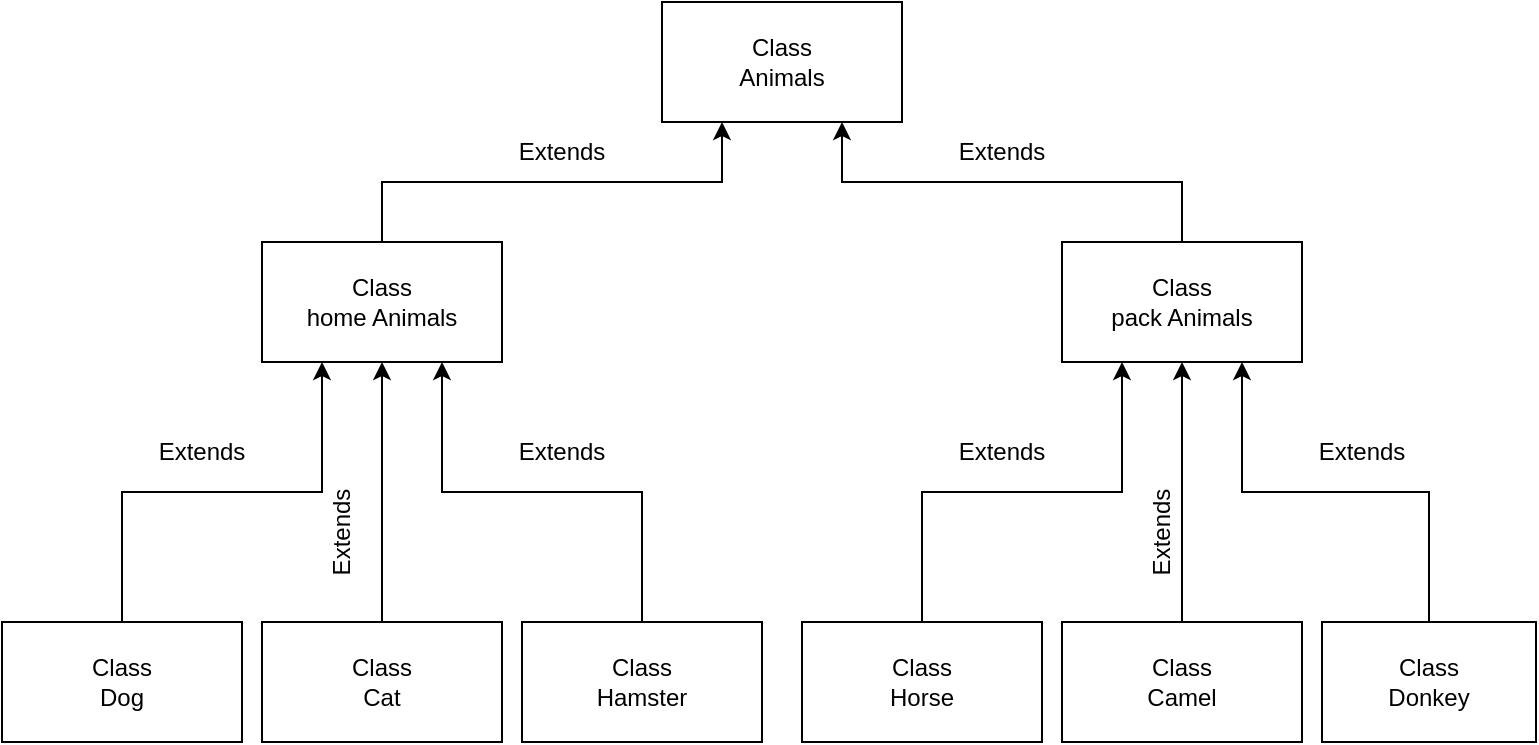 <mxfile version="23.1.5" type="device">
  <diagram name="Страница — 1" id="T3qCZe07DedndyIi-Z4_">
    <mxGraphModel dx="794" dy="494" grid="1" gridSize="10" guides="1" tooltips="1" connect="1" arrows="1" fold="1" page="1" pageScale="1" pageWidth="827" pageHeight="1169" math="0" shadow="0">
      <root>
        <mxCell id="0" />
        <mxCell id="1" parent="0" />
        <mxCell id="mtdWlz4Hyrzhfme2G9av-10" style="edgeStyle=orthogonalEdgeStyle;rounded=0;orthogonalLoop=1;jettySize=auto;html=1;entryX=0.25;entryY=1;entryDx=0;entryDy=0;exitX=0.5;exitY=0;exitDx=0;exitDy=0;" edge="1" parent="1" source="mtdWlz4Hyrzhfme2G9av-1" target="mtdWlz4Hyrzhfme2G9av-2">
          <mxGeometry relative="1" as="geometry" />
        </mxCell>
        <mxCell id="mtdWlz4Hyrzhfme2G9av-1" value="Class &lt;br&gt;home Animals" style="rounded=0;whiteSpace=wrap;html=1;" vertex="1" parent="1">
          <mxGeometry x="150" y="190" width="120" height="60" as="geometry" />
        </mxCell>
        <mxCell id="mtdWlz4Hyrzhfme2G9av-2" value="Class&lt;br&gt;Animals" style="rounded=0;whiteSpace=wrap;html=1;" vertex="1" parent="1">
          <mxGeometry x="350" y="70" width="120" height="60" as="geometry" />
        </mxCell>
        <mxCell id="mtdWlz4Hyrzhfme2G9av-19" style="edgeStyle=orthogonalEdgeStyle;rounded=0;orthogonalLoop=1;jettySize=auto;html=1;entryX=0.75;entryY=1;entryDx=0;entryDy=0;exitX=0.5;exitY=0;exitDx=0;exitDy=0;" edge="1" parent="1" source="mtdWlz4Hyrzhfme2G9av-3" target="mtdWlz4Hyrzhfme2G9av-2">
          <mxGeometry relative="1" as="geometry" />
        </mxCell>
        <mxCell id="mtdWlz4Hyrzhfme2G9av-3" value="Class&lt;br&gt;pack Animals" style="rounded=0;whiteSpace=wrap;html=1;" vertex="1" parent="1">
          <mxGeometry x="550" y="190" width="120" height="60" as="geometry" />
        </mxCell>
        <mxCell id="mtdWlz4Hyrzhfme2G9av-21" style="edgeStyle=orthogonalEdgeStyle;rounded=0;orthogonalLoop=1;jettySize=auto;html=1;entryX=0.25;entryY=1;entryDx=0;entryDy=0;exitX=0.5;exitY=0;exitDx=0;exitDy=0;" edge="1" parent="1" source="mtdWlz4Hyrzhfme2G9av-4" target="mtdWlz4Hyrzhfme2G9av-1">
          <mxGeometry relative="1" as="geometry" />
        </mxCell>
        <mxCell id="mtdWlz4Hyrzhfme2G9av-4" value="Class&lt;br&gt;Dog" style="rounded=0;whiteSpace=wrap;html=1;" vertex="1" parent="1">
          <mxGeometry x="20" y="380" width="120" height="60" as="geometry" />
        </mxCell>
        <mxCell id="mtdWlz4Hyrzhfme2G9av-22" style="edgeStyle=orthogonalEdgeStyle;rounded=0;orthogonalLoop=1;jettySize=auto;html=1;entryX=0.5;entryY=1;entryDx=0;entryDy=0;" edge="1" parent="1" source="mtdWlz4Hyrzhfme2G9av-5" target="mtdWlz4Hyrzhfme2G9av-1">
          <mxGeometry relative="1" as="geometry" />
        </mxCell>
        <mxCell id="mtdWlz4Hyrzhfme2G9av-5" value="Class&lt;br&gt;Cat" style="rounded=0;whiteSpace=wrap;html=1;" vertex="1" parent="1">
          <mxGeometry x="150" y="380" width="120" height="60" as="geometry" />
        </mxCell>
        <mxCell id="mtdWlz4Hyrzhfme2G9av-23" style="edgeStyle=orthogonalEdgeStyle;rounded=0;orthogonalLoop=1;jettySize=auto;html=1;entryX=0.75;entryY=1;entryDx=0;entryDy=0;exitX=0.5;exitY=0;exitDx=0;exitDy=0;" edge="1" parent="1" source="mtdWlz4Hyrzhfme2G9av-6" target="mtdWlz4Hyrzhfme2G9av-1">
          <mxGeometry relative="1" as="geometry" />
        </mxCell>
        <mxCell id="mtdWlz4Hyrzhfme2G9av-6" value="Class&lt;br&gt;Hamster" style="rounded=0;whiteSpace=wrap;html=1;" vertex="1" parent="1">
          <mxGeometry x="280" y="380" width="120" height="60" as="geometry" />
        </mxCell>
        <mxCell id="mtdWlz4Hyrzhfme2G9av-27" style="edgeStyle=orthogonalEdgeStyle;rounded=0;orthogonalLoop=1;jettySize=auto;html=1;entryX=0.25;entryY=1;entryDx=0;entryDy=0;exitX=0.5;exitY=0;exitDx=0;exitDy=0;" edge="1" parent="1" source="mtdWlz4Hyrzhfme2G9av-7" target="mtdWlz4Hyrzhfme2G9av-3">
          <mxGeometry relative="1" as="geometry" />
        </mxCell>
        <mxCell id="mtdWlz4Hyrzhfme2G9av-7" value="Class&lt;br&gt;Horse" style="rounded=0;whiteSpace=wrap;html=1;" vertex="1" parent="1">
          <mxGeometry x="420" y="380" width="120" height="60" as="geometry" />
        </mxCell>
        <mxCell id="mtdWlz4Hyrzhfme2G9av-30" style="edgeStyle=orthogonalEdgeStyle;rounded=0;orthogonalLoop=1;jettySize=auto;html=1;entryX=0.5;entryY=1;entryDx=0;entryDy=0;" edge="1" parent="1" source="mtdWlz4Hyrzhfme2G9av-8" target="mtdWlz4Hyrzhfme2G9av-3">
          <mxGeometry relative="1" as="geometry" />
        </mxCell>
        <mxCell id="mtdWlz4Hyrzhfme2G9av-8" value="Class&lt;br&gt;Camel" style="rounded=0;whiteSpace=wrap;html=1;" vertex="1" parent="1">
          <mxGeometry x="550" y="380" width="120" height="60" as="geometry" />
        </mxCell>
        <mxCell id="mtdWlz4Hyrzhfme2G9av-31" style="edgeStyle=orthogonalEdgeStyle;rounded=0;orthogonalLoop=1;jettySize=auto;html=1;entryX=0.75;entryY=1;entryDx=0;entryDy=0;exitX=0.5;exitY=0;exitDx=0;exitDy=0;" edge="1" parent="1" source="mtdWlz4Hyrzhfme2G9av-9" target="mtdWlz4Hyrzhfme2G9av-3">
          <mxGeometry relative="1" as="geometry" />
        </mxCell>
        <mxCell id="mtdWlz4Hyrzhfme2G9av-9" value="Class&lt;br&gt;Donkey" style="rounded=0;whiteSpace=wrap;html=1;" vertex="1" parent="1">
          <mxGeometry x="680" y="380" width="107" height="60" as="geometry" />
        </mxCell>
        <mxCell id="mtdWlz4Hyrzhfme2G9av-11" value="Extends" style="text;html=1;align=center;verticalAlign=middle;whiteSpace=wrap;rounded=0;" vertex="1" parent="1">
          <mxGeometry x="270" y="130" width="60" height="30" as="geometry" />
        </mxCell>
        <mxCell id="mtdWlz4Hyrzhfme2G9av-12" value="Extends" style="text;html=1;align=center;verticalAlign=middle;whiteSpace=wrap;rounded=0;" vertex="1" parent="1">
          <mxGeometry x="490" y="130" width="60" height="30" as="geometry" />
        </mxCell>
        <mxCell id="mtdWlz4Hyrzhfme2G9av-13" value="Extends" style="text;html=1;align=center;verticalAlign=middle;whiteSpace=wrap;rounded=0;" vertex="1" parent="1">
          <mxGeometry x="270" y="280" width="60" height="30" as="geometry" />
        </mxCell>
        <mxCell id="mtdWlz4Hyrzhfme2G9av-14" value="Extends" style="text;html=1;align=center;verticalAlign=middle;whiteSpace=wrap;rounded=0;rotation=270;" vertex="1" parent="1">
          <mxGeometry x="160" y="320" width="60" height="30" as="geometry" />
        </mxCell>
        <mxCell id="mtdWlz4Hyrzhfme2G9av-15" value="Extends" style="text;html=1;align=center;verticalAlign=middle;whiteSpace=wrap;rounded=0;" vertex="1" parent="1">
          <mxGeometry x="90" y="280" width="60" height="30" as="geometry" />
        </mxCell>
        <mxCell id="mtdWlz4Hyrzhfme2G9av-16" value="Extends" style="text;html=1;align=center;verticalAlign=middle;whiteSpace=wrap;rounded=0;" vertex="1" parent="1">
          <mxGeometry x="490" y="280" width="60" height="30" as="geometry" />
        </mxCell>
        <mxCell id="mtdWlz4Hyrzhfme2G9av-18" value="Extends" style="text;html=1;align=center;verticalAlign=middle;whiteSpace=wrap;rounded=0;" vertex="1" parent="1">
          <mxGeometry x="670" y="280" width="60" height="30" as="geometry" />
        </mxCell>
        <mxCell id="mtdWlz4Hyrzhfme2G9av-24" value="Extends" style="text;html=1;align=center;verticalAlign=middle;whiteSpace=wrap;rounded=0;rotation=270;" vertex="1" parent="1">
          <mxGeometry x="570" y="320" width="60" height="30" as="geometry" />
        </mxCell>
      </root>
    </mxGraphModel>
  </diagram>
</mxfile>
